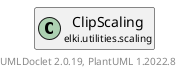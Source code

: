 @startuml
    remove .*\.(Instance|Par|Parameterizer|Factory)$
    set namespaceSeparator none
    hide empty fields
    hide empty methods

    class "<size:14>ClipScaling.Par\n<size:10>elki.utilities.scaling" as elki.utilities.scaling.ClipScaling.Par [[ClipScaling.Par.html]] {
        #min: Double
        #max: Double
        +configure(Parameterization): void
        +make(): ClipScaling
    }

    interface "<size:14>Parameterizer\n<size:10>elki.utilities.optionhandling" as elki.utilities.optionhandling.Parameterizer [[../optionhandling/Parameterizer.html]] {
        {abstract} +make(): Object
    }
    class "<size:14>ClipScaling\n<size:10>elki.utilities.scaling" as elki.utilities.scaling.ClipScaling [[ClipScaling.html]]

    elki.utilities.optionhandling.Parameterizer <|.. elki.utilities.scaling.ClipScaling.Par
    elki.utilities.scaling.ClipScaling +-- elki.utilities.scaling.ClipScaling.Par

    center footer UMLDoclet 2.0.19, PlantUML 1.2022.8
@enduml
